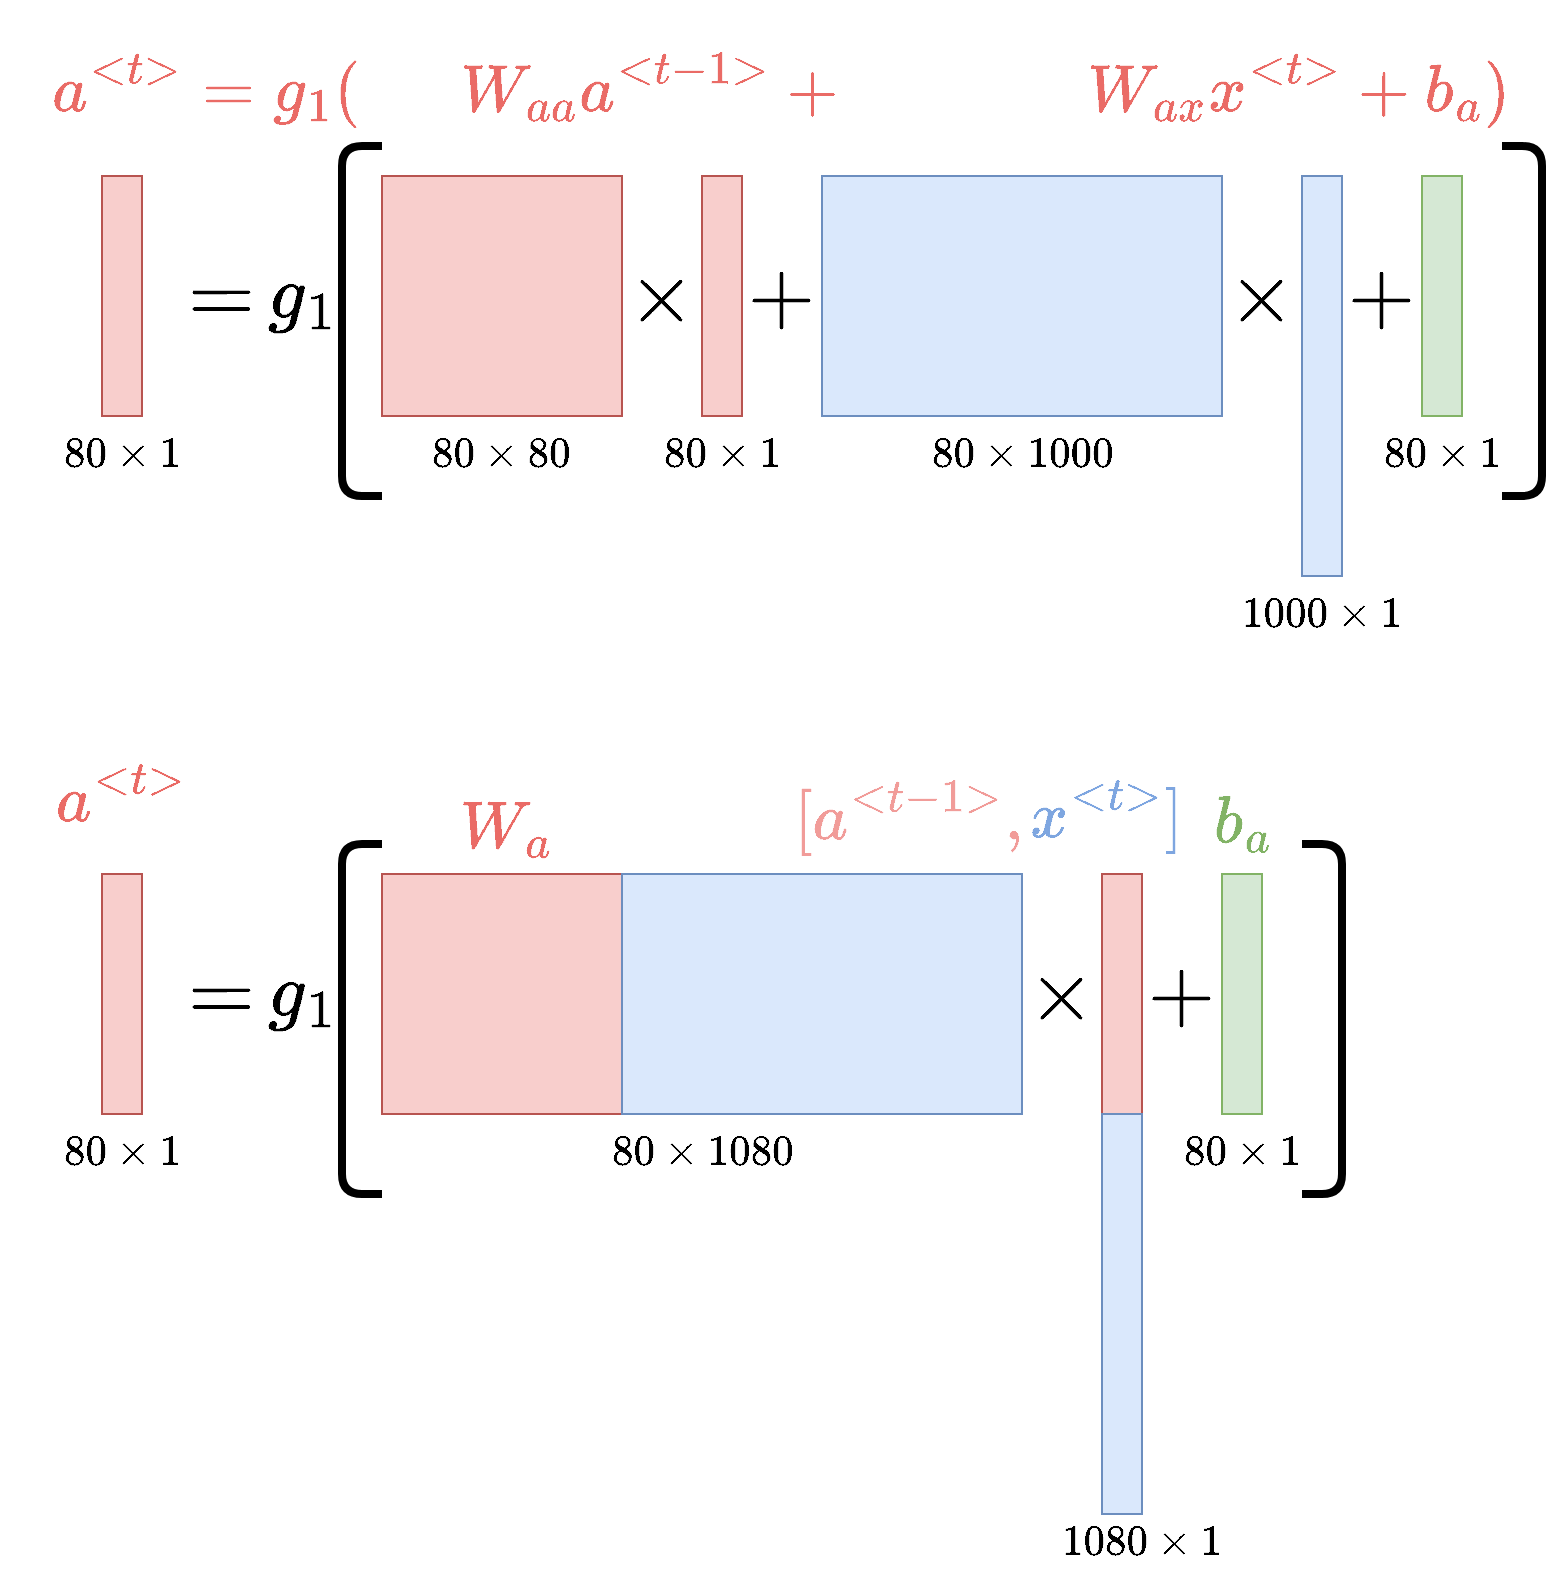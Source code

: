 <mxfile version="12.3.3" type="github" pages="1"><diagram id="AT4JupY8mklvYuK7n_Vo" name="第 1 页"><mxGraphModel dx="1851" dy="539" grid="0" gridSize="10" guides="1" tooltips="1" connect="1" arrows="1" fold="1" page="1" pageScale="1" pageWidth="827" pageHeight="1169" math="1" shadow="0"><root><mxCell id="0"/><mxCell id="1" parent="0"/><mxCell id="X1f0JSWSLiGdlR65rMPs-1" value="" style="rounded=0;whiteSpace=wrap;html=1;fillColor=#f8cecc;strokeColor=#b85450;" vertex="1" parent="1"><mxGeometry x="56" y="112" width="20" height="120" as="geometry"/></mxCell><mxCell id="X1f0JSWSLiGdlR65rMPs-2" value="&lt;font style=&quot;font-size: 36px&quot;&gt;$$=$$&lt;/font&gt;" style="text;html=1;strokeColor=none;fillColor=none;align=center;verticalAlign=middle;whiteSpace=wrap;rounded=0;strokeWidth=8;" vertex="1" parent="1"><mxGeometry x="96" y="152" width="40" height="40" as="geometry"/></mxCell><mxCell id="X1f0JSWSLiGdlR65rMPs-4" value="" style="rounded=0;whiteSpace=wrap;html=1;fillColor=#f8cecc;strokeColor=#b85450;" vertex="1" parent="1"><mxGeometry x="196" y="112" width="120" height="120" as="geometry"/></mxCell><mxCell id="X1f0JSWSLiGdlR65rMPs-5" value="" style="rounded=0;whiteSpace=wrap;html=1;fillColor=#f8cecc;strokeColor=#b85450;" vertex="1" parent="1"><mxGeometry x="356" y="112" width="20" height="120" as="geometry"/></mxCell><mxCell id="X1f0JSWSLiGdlR65rMPs-6" value="&lt;font style=&quot;font-size: 36px&quot;&gt;$$\times$$&lt;/font&gt;" style="text;html=1;strokeColor=none;fillColor=none;align=center;verticalAlign=middle;whiteSpace=wrap;rounded=0;strokeWidth=8;" vertex="1" parent="1"><mxGeometry x="316" y="152" width="40" height="40" as="geometry"/></mxCell><mxCell id="X1f0JSWSLiGdlR65rMPs-7" value="&lt;font style=&quot;font-size: 36px&quot;&gt;$$+$$&lt;/font&gt;" style="text;html=1;strokeColor=none;fillColor=none;align=center;verticalAlign=middle;whiteSpace=wrap;rounded=0;strokeWidth=8;" vertex="1" parent="1"><mxGeometry x="376" y="152" width="40" height="40" as="geometry"/></mxCell><mxCell id="X1f0JSWSLiGdlR65rMPs-8" value="" style="rounded=0;whiteSpace=wrap;html=1;fillColor=#dae8fc;strokeColor=#6c8ebf;" vertex="1" parent="1"><mxGeometry x="416" y="112" width="200" height="120" as="geometry"/></mxCell><mxCell id="X1f0JSWSLiGdlR65rMPs-9" value="" style="rounded=0;whiteSpace=wrap;html=1;rotation=90;fillColor=#dae8fc;strokeColor=#6c8ebf;" vertex="1" parent="1"><mxGeometry x="566" y="202" width="200" height="20" as="geometry"/></mxCell><mxCell id="X1f0JSWSLiGdlR65rMPs-10" value="&lt;font style=&quot;font-size: 36px&quot;&gt;$$\times$$&lt;/font&gt;" style="text;html=1;strokeColor=none;fillColor=none;align=center;verticalAlign=middle;whiteSpace=wrap;rounded=0;strokeWidth=8;" vertex="1" parent="1"><mxGeometry x="616" y="152" width="40" height="40" as="geometry"/></mxCell><mxCell id="X1f0JSWSLiGdlR65rMPs-11" value="&lt;font style=&quot;font-size: 36px&quot;&gt;$$+$$&lt;/font&gt;" style="text;html=1;strokeColor=none;fillColor=none;align=center;verticalAlign=middle;whiteSpace=wrap;rounded=0;strokeWidth=8;" vertex="1" parent="1"><mxGeometry x="676" y="152" width="40" height="40" as="geometry"/></mxCell><mxCell id="X1f0JSWSLiGdlR65rMPs-12" value="" style="rounded=0;whiteSpace=wrap;html=1;fillColor=#d5e8d4;strokeColor=#82b366;" vertex="1" parent="1"><mxGeometry x="716" y="112" width="20" height="120" as="geometry"/></mxCell><mxCell id="X1f0JSWSLiGdlR65rMPs-13" value="&lt;font style=&quot;font-size: 28px&quot; color=&quot;#EA6B66&quot;&gt;$$a^{&amp;lt;t&amp;gt;}=g_1(\ \ \ \ \ \ W_{aa}a^{&amp;lt;t-1&amp;gt;}+\ \ \ \ \ \ \ \ \ \ \ \ \ \ W_{ax}x^{&amp;lt;t&amp;gt;}+b_{a})$$&lt;/font&gt;" style="text;html=1;strokeColor=none;fillColor=none;align=center;verticalAlign=middle;whiteSpace=wrap;rounded=0;strokeWidth=8;" vertex="1" parent="1"><mxGeometry x="5" y="24" width="782" height="88" as="geometry"/></mxCell><mxCell id="X1f0JSWSLiGdlR65rMPs-20" value="&lt;font style=&quot;font-size: 18px&quot;&gt;$$80\times1$$&lt;/font&gt;" style="text;html=1;strokeColor=none;fillColor=none;align=center;verticalAlign=middle;whiteSpace=wrap;rounded=0;strokeWidth=8;" vertex="1" parent="1"><mxGeometry x="46" y="232" width="40" height="40" as="geometry"/></mxCell><mxCell id="X1f0JSWSLiGdlR65rMPs-21" value="&lt;font style=&quot;font-size: 18px&quot;&gt;$$80\times80$$&lt;/font&gt;" style="text;html=1;strokeColor=none;fillColor=none;align=center;verticalAlign=middle;whiteSpace=wrap;rounded=0;strokeWidth=8;" vertex="1" parent="1"><mxGeometry x="236" y="232" width="40" height="40" as="geometry"/></mxCell><mxCell id="X1f0JSWSLiGdlR65rMPs-22" value="&lt;font style=&quot;font-size: 18px&quot;&gt;$$80\times1$$&lt;/font&gt;" style="text;html=1;strokeColor=none;fillColor=none;align=center;verticalAlign=middle;whiteSpace=wrap;rounded=0;strokeWidth=8;" vertex="1" parent="1"><mxGeometry x="346" y="232" width="40" height="40" as="geometry"/></mxCell><mxCell id="X1f0JSWSLiGdlR65rMPs-23" value="&lt;font style=&quot;font-size: 18px&quot;&gt;$$80\times1000$$&lt;/font&gt;" style="text;html=1;strokeColor=none;fillColor=none;align=center;verticalAlign=middle;whiteSpace=wrap;rounded=0;strokeWidth=8;" vertex="1" parent="1"><mxGeometry x="441" y="232" width="150" height="40" as="geometry"/></mxCell><mxCell id="X1f0JSWSLiGdlR65rMPs-24" value="&lt;font style=&quot;font-size: 18px&quot;&gt;$$80\times1$$&lt;/font&gt;" style="text;html=1;strokeColor=none;fillColor=none;align=center;verticalAlign=middle;whiteSpace=wrap;rounded=0;strokeWidth=8;" vertex="1" parent="1"><mxGeometry x="706" y="232" width="40" height="40" as="geometry"/></mxCell><mxCell id="X1f0JSWSLiGdlR65rMPs-27" value="&lt;font style=&quot;font-size: 18px&quot;&gt;$$1000\times1$$&lt;/font&gt;" style="text;html=1;strokeColor=none;fillColor=none;align=center;verticalAlign=middle;whiteSpace=wrap;rounded=0;strokeWidth=8;" vertex="1" parent="1"><mxGeometry x="606" y="312" width="120" height="40" as="geometry"/></mxCell><mxCell id="X1f0JSWSLiGdlR65rMPs-30" value="" style="shape=curlyBracket;whiteSpace=wrap;html=1;rounded=1;strokeWidth=4;size=0;" vertex="1" parent="1"><mxGeometry x="176" y="97" width="20" height="175" as="geometry"/></mxCell><mxCell id="X1f0JSWSLiGdlR65rMPs-32" value="&lt;font style=&quot;font-size: 32px&quot;&gt;$$g_1$$&lt;/font&gt;" style="text;html=1;strokeColor=none;fillColor=none;align=center;verticalAlign=middle;whiteSpace=wrap;rounded=0;strokeWidth=8;" vertex="1" parent="1"><mxGeometry x="136" y="152" width="40" height="40" as="geometry"/></mxCell><mxCell id="X1f0JSWSLiGdlR65rMPs-33" value="" style="shape=curlyBracket;whiteSpace=wrap;html=1;rounded=1;strokeWidth=4;size=0;direction=west;" vertex="1" parent="1"><mxGeometry x="756" y="97" width="20" height="175" as="geometry"/></mxCell><mxCell id="X1f0JSWSLiGdlR65rMPs-35" value="" style="rounded=0;whiteSpace=wrap;html=1;fillColor=#f8cecc;strokeColor=#b85450;" vertex="1" parent="1"><mxGeometry x="56" y="461" width="20" height="120" as="geometry"/></mxCell><mxCell id="X1f0JSWSLiGdlR65rMPs-36" value="&lt;font style=&quot;font-size: 36px&quot;&gt;$$=$$&lt;/font&gt;" style="text;html=1;strokeColor=none;fillColor=none;align=center;verticalAlign=middle;whiteSpace=wrap;rounded=0;strokeWidth=8;" vertex="1" parent="1"><mxGeometry x="96" y="501" width="40" height="40" as="geometry"/></mxCell><mxCell id="X1f0JSWSLiGdlR65rMPs-37" value="" style="rounded=0;whiteSpace=wrap;html=1;fillColor=#f8cecc;strokeColor=#b85450;" vertex="1" parent="1"><mxGeometry x="196" y="461" width="120" height="120" as="geometry"/></mxCell><mxCell id="X1f0JSWSLiGdlR65rMPs-38" value="" style="rounded=0;whiteSpace=wrap;html=1;fillColor=#f8cecc;strokeColor=#b85450;" vertex="1" parent="1"><mxGeometry x="556" y="461" width="20" height="120" as="geometry"/></mxCell><mxCell id="X1f0JSWSLiGdlR65rMPs-41" value="" style="rounded=0;whiteSpace=wrap;html=1;fillColor=#dae8fc;strokeColor=#6c8ebf;" vertex="1" parent="1"><mxGeometry x="316" y="461" width="200" height="120" as="geometry"/></mxCell><mxCell id="X1f0JSWSLiGdlR65rMPs-42" value="" style="rounded=0;whiteSpace=wrap;html=1;rotation=90;fillColor=#dae8fc;strokeColor=#6c8ebf;" vertex="1" parent="1"><mxGeometry x="466" y="671" width="200" height="20" as="geometry"/></mxCell><mxCell id="X1f0JSWSLiGdlR65rMPs-43" value="&lt;font style=&quot;font-size: 36px&quot;&gt;$$\times$$&lt;/font&gt;" style="text;html=1;strokeColor=none;fillColor=none;align=center;verticalAlign=middle;whiteSpace=wrap;rounded=0;strokeWidth=8;" vertex="1" parent="1"><mxGeometry x="516" y="501" width="40" height="40" as="geometry"/></mxCell><mxCell id="X1f0JSWSLiGdlR65rMPs-44" value="&lt;font style=&quot;font-size: 36px&quot;&gt;$$+$$&lt;/font&gt;" style="text;html=1;strokeColor=none;fillColor=none;align=center;verticalAlign=middle;whiteSpace=wrap;rounded=0;strokeWidth=8;" vertex="1" parent="1"><mxGeometry x="576" y="501" width="40" height="40" as="geometry"/></mxCell><mxCell id="X1f0JSWSLiGdlR65rMPs-45" value="" style="rounded=0;whiteSpace=wrap;html=1;fillColor=#d5e8d4;strokeColor=#82b366;" vertex="1" parent="1"><mxGeometry x="616" y="461" width="20" height="120" as="geometry"/></mxCell><mxCell id="X1f0JSWSLiGdlR65rMPs-46" value="&lt;font style=&quot;font-size: 28px&quot; color=&quot;#EA6B66&quot;&gt;$$a^{&amp;lt;t&amp;gt;} $$&lt;/font&gt;" style="text;html=1;strokeColor=none;fillColor=none;align=center;verticalAlign=middle;whiteSpace=wrap;rounded=0;strokeWidth=8;" vertex="1" parent="1"><mxGeometry x="24" y="386" width="84" height="75" as="geometry"/></mxCell><mxCell id="X1f0JSWSLiGdlR65rMPs-47" value="&lt;font style=&quot;font-size: 18px&quot;&gt;$$80\times1$$&lt;/font&gt;" style="text;html=1;strokeColor=none;fillColor=none;align=center;verticalAlign=middle;whiteSpace=wrap;rounded=0;strokeWidth=8;" vertex="1" parent="1"><mxGeometry x="46" y="581" width="40" height="40" as="geometry"/></mxCell><mxCell id="X1f0JSWSLiGdlR65rMPs-48" value="&lt;font style=&quot;font-size: 18px&quot;&gt;$$80\times1080$$&lt;/font&gt;" style="text;html=1;strokeColor=none;fillColor=none;align=center;verticalAlign=middle;whiteSpace=wrap;rounded=0;strokeWidth=8;" vertex="1" parent="1"><mxGeometry x="282" y="581" width="148" height="40" as="geometry"/></mxCell><mxCell id="X1f0JSWSLiGdlR65rMPs-51" value="&lt;font style=&quot;font-size: 18px&quot;&gt;$$80\times1$$&lt;/font&gt;" style="text;html=1;strokeColor=none;fillColor=none;align=center;verticalAlign=middle;whiteSpace=wrap;rounded=0;strokeWidth=8;" vertex="1" parent="1"><mxGeometry x="606" y="581" width="40" height="40" as="geometry"/></mxCell><mxCell id="X1f0JSWSLiGdlR65rMPs-52" value="&lt;font style=&quot;font-size: 18px&quot;&gt;$$1080\times1$$&lt;/font&gt;" style="text;html=1;strokeColor=none;fillColor=none;align=center;verticalAlign=middle;whiteSpace=wrap;rounded=0;strokeWidth=8;" vertex="1" parent="1"><mxGeometry x="516" y="776" width="120" height="40" as="geometry"/></mxCell><mxCell id="X1f0JSWSLiGdlR65rMPs-53" value="" style="shape=curlyBracket;whiteSpace=wrap;html=1;rounded=1;strokeWidth=4;size=0;" vertex="1" parent="1"><mxGeometry x="176" y="446" width="20" height="175" as="geometry"/></mxCell><mxCell id="X1f0JSWSLiGdlR65rMPs-54" value="&lt;font style=&quot;font-size: 32px&quot;&gt;$$g_1$$&lt;/font&gt;" style="text;html=1;strokeColor=none;fillColor=none;align=center;verticalAlign=middle;whiteSpace=wrap;rounded=0;strokeWidth=8;" vertex="1" parent="1"><mxGeometry x="136" y="501" width="40" height="40" as="geometry"/></mxCell><mxCell id="X1f0JSWSLiGdlR65rMPs-55" value="" style="shape=curlyBracket;whiteSpace=wrap;html=1;rounded=1;strokeWidth=4;size=0;direction=west;" vertex="1" parent="1"><mxGeometry x="656" y="446" width="20" height="175" as="geometry"/></mxCell><mxCell id="X1f0JSWSLiGdlR65rMPs-58" value="&lt;font style=&quot;font-size: 28px&quot; color=&quot;#82B366&quot;&gt;$$b_{a}$$&lt;/font&gt;" style="text;html=1;strokeColor=none;fillColor=none;align=center;verticalAlign=middle;whiteSpace=wrap;rounded=0;strokeWidth=8;" vertex="1" parent="1"><mxGeometry x="606" y="410" width="41" height="51" as="geometry"/></mxCell><mxCell id="X1f0JSWSLiGdlR65rMPs-59" value="&lt;font style=&quot;font-size: 28px&quot; color=&quot;#EA6B66&quot;&gt;$$W_{a}$$&lt;/font&gt;" style="text;html=1;strokeColor=none;fillColor=none;align=center;verticalAlign=middle;whiteSpace=wrap;rounded=0;strokeWidth=8;" vertex="1" parent="1"><mxGeometry x="233" y="412" width="51" height="51" as="geometry"/></mxCell><mxCell id="X1f0JSWSLiGdlR65rMPs-61" value="" style="group" vertex="1" connectable="0" parent="1"><mxGeometry x="358.5" y="406" width="300.5" height="51" as="geometry"/></mxCell><mxCell id="X1f0JSWSLiGdlR65rMPs-57" value="&lt;font style=&quot;font-size: 28px&quot; color=&quot;#7EA6E0&quot;&gt;$$x^{&amp;lt;t&amp;gt;}]$$&lt;/font&gt;" style="text;html=1;strokeColor=none;fillColor=none;align=center;verticalAlign=middle;whiteSpace=wrap;rounded=0;strokeWidth=8;" vertex="1" parent="X1f0JSWSLiGdlR65rMPs-61"><mxGeometry x="99.5" width="201" height="51" as="geometry"/></mxCell><mxCell id="X1f0JSWSLiGdlR65rMPs-60" value="&lt;font style=&quot;font-size: 28px&quot; color=&quot;#F19C99&quot;&gt;$$[a^{&amp;lt;t-1&amp;gt;},$$&lt;/font&gt;" style="text;html=1;strokeColor=none;fillColor=none;align=center;verticalAlign=middle;whiteSpace=wrap;rounded=0;strokeWidth=8;" vertex="1" parent="X1f0JSWSLiGdlR65rMPs-61"><mxGeometry width="201" height="51" as="geometry"/></mxCell></root></mxGraphModel></diagram></mxfile>